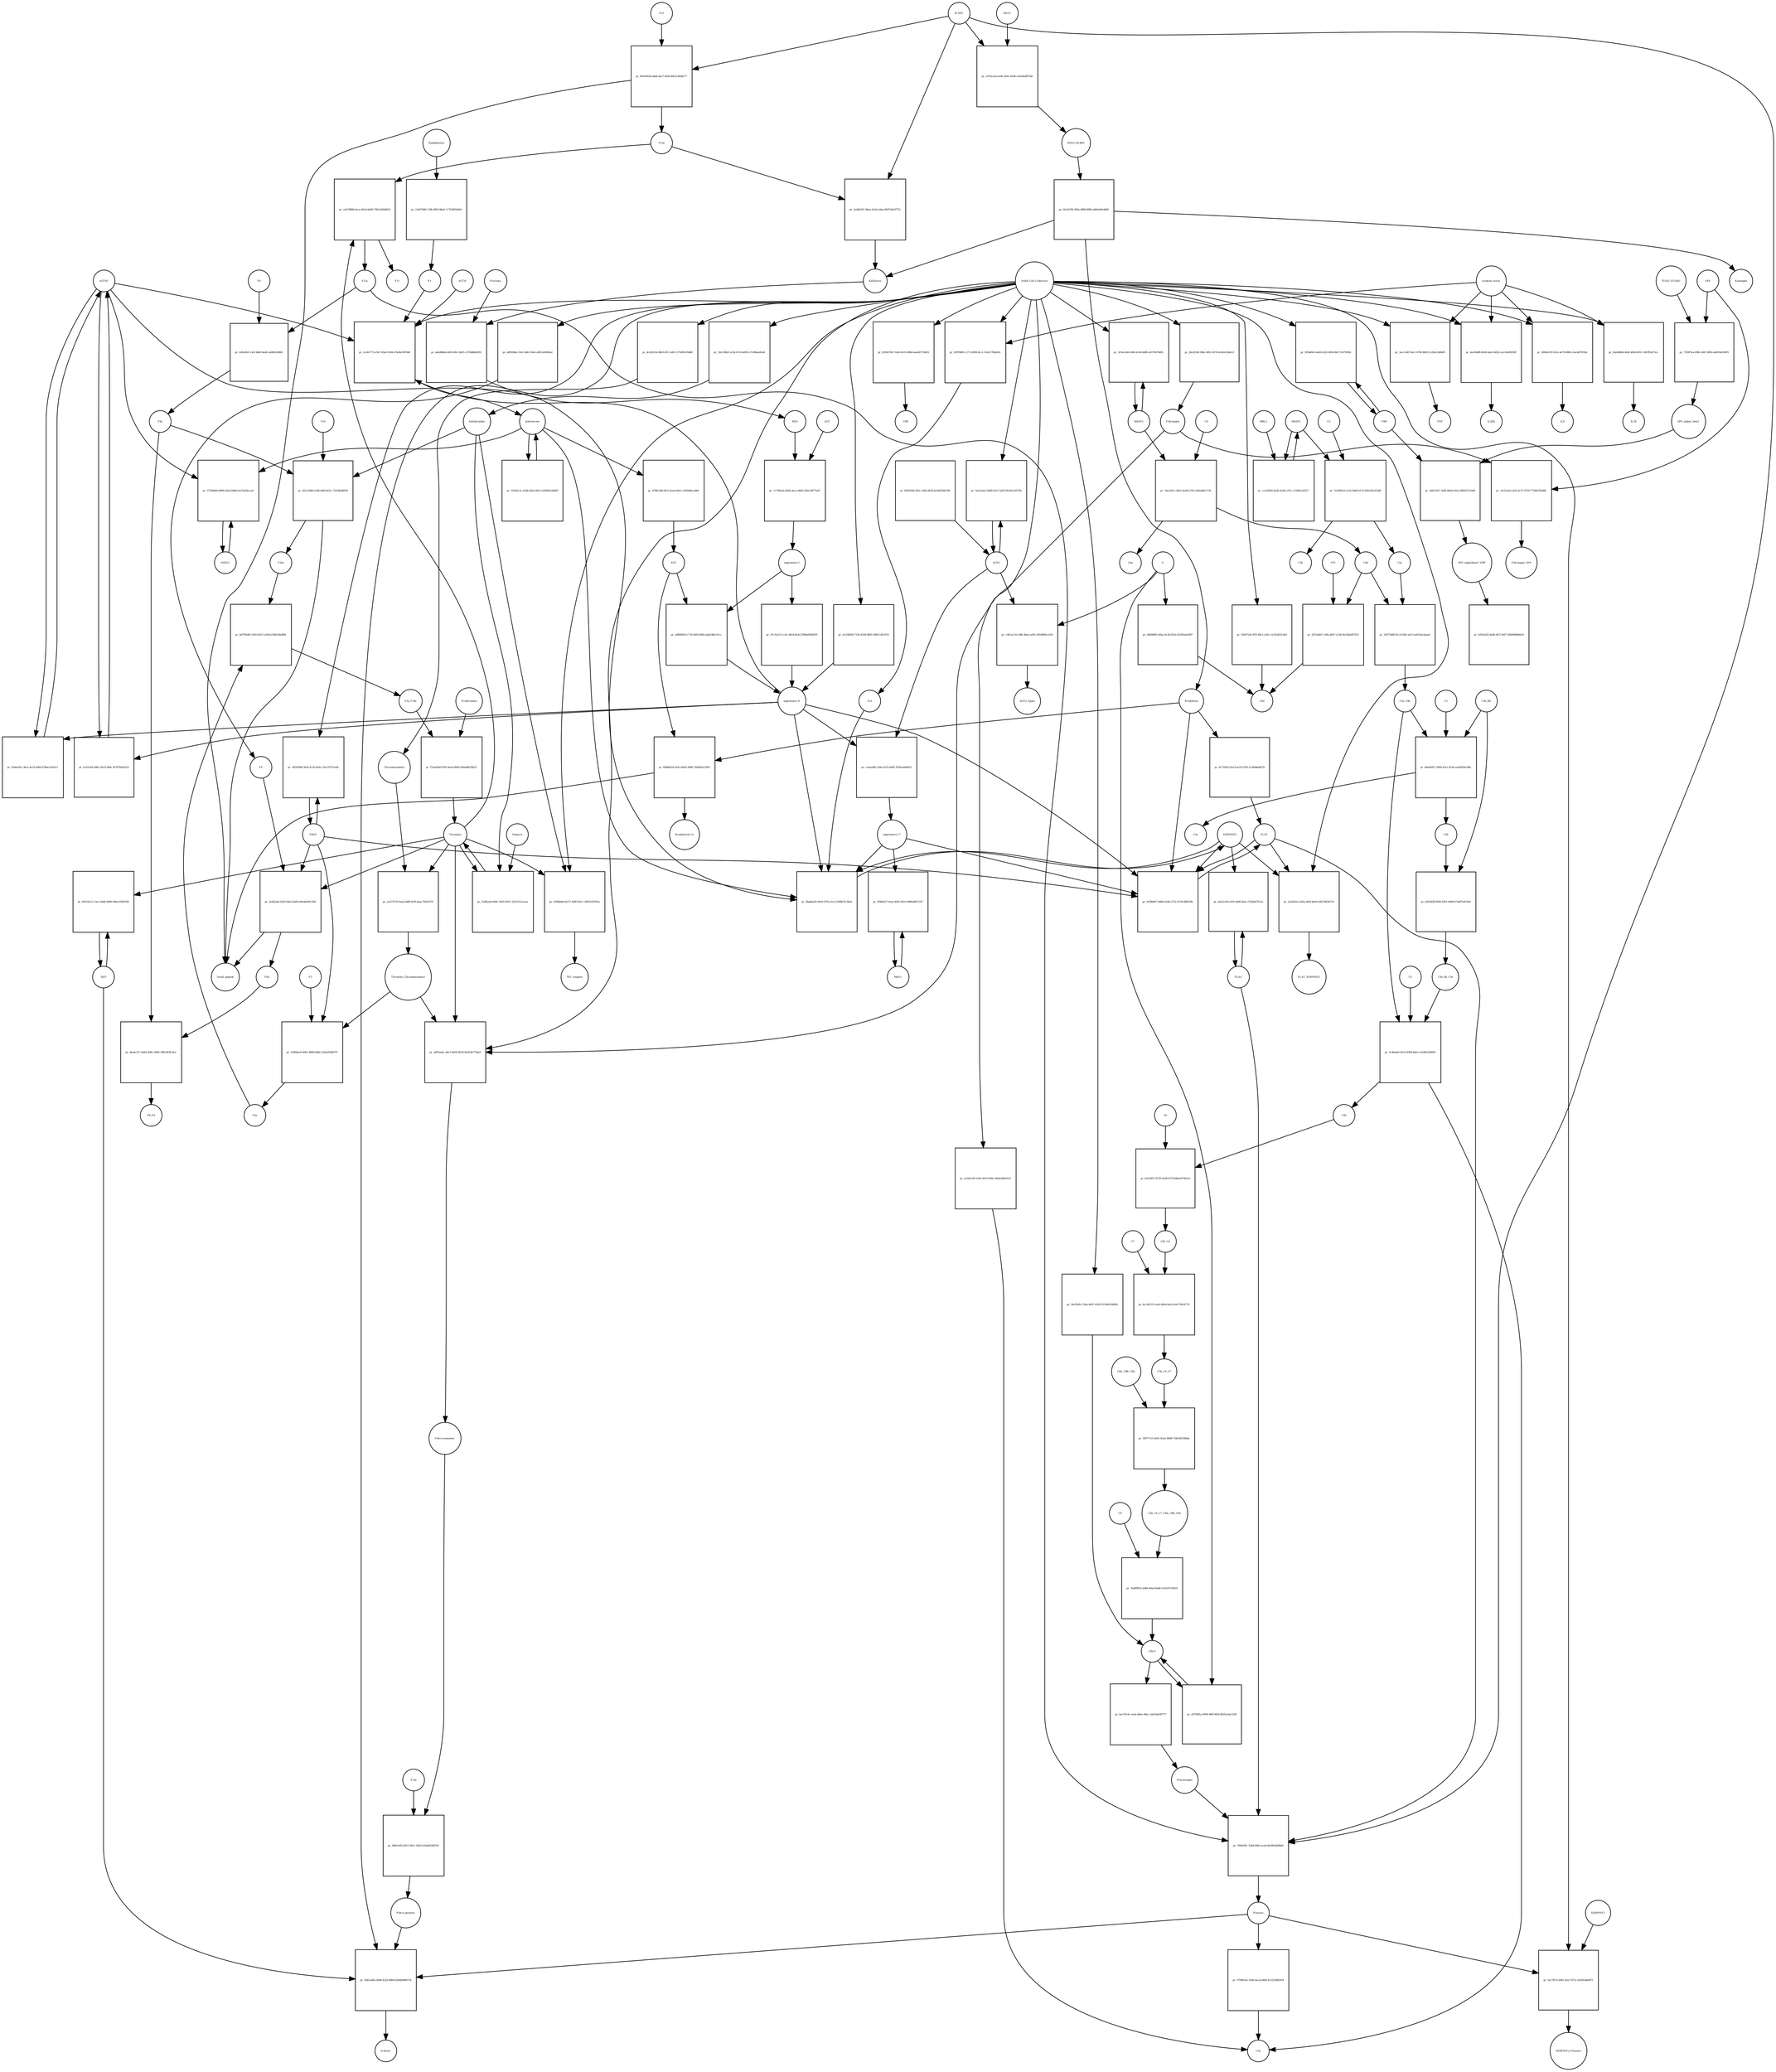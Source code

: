 strict digraph  {
F8 [annotation="urn_miriam_hgnc_3546|urn_miriam_taxonomy_9606", bipartite=0, cls=macromolecule, fontsize=4, label=F8, shape=circle];
"pr_5e4f2ade-b203-4ba3-bb54-60a4eb061306" [annotation="", bipartite=1, cls=process, fontsize=4, label="pr_5e4f2ade-b203-4ba3-bb54-60a4eb061306", shape=square];
"Small peptide" [annotation=urn_miriam_mesh_D010446, bipartite=0, cls=macromolecule, fontsize=4, label="Small peptide", shape=circle];
F8a [annotation="urn_miriam_hgnc.symbol_F8|urn_miriam_mesh_D015944|urn_miriam_taxonomy_9606", bipartite=0, cls=macromolecule, fontsize=4, label=F8a, shape=circle];
Thrombin [annotation="urn_miriam_hgnc_3535|urn_miriam_taxonomy_9606", bipartite=0, cls=macromolecule, fontsize=4, label=Thrombin, shape=circle];
PROC [annotation="urn_miriam_hgnc_9451|urn_miriam_taxonomy_9606", bipartite=0, cls=macromolecule, fontsize=4, label=PROC, shape=circle];
AGTR1 [annotation=urn_miriam_hgnc_336, bipartite=0, cls=macromolecule, fontsize=4, label=AGTR1, shape=circle];
"pr_92da456c-36ca-4e14-b46f-87dba2c0e611" [annotation="", bipartite=1, cls=process, fontsize=4, label="pr_92da456c-36ca-4e14-b46f-87dba2c0e611", shape=square];
"angiotensin II" [annotation="urn_miriam_obo.chebi_CHEBI%3A2718|urn_miriam_taxonomy_9606", bipartite=0, cls="simple chemical", fontsize=4, label="angiotensin II", shape=circle];
NR3C2 [annotation="", bipartite=0, cls=macromolecule, fontsize=4, label=NR3C2, shape=circle];
"pr_37294d40-8d99-42ad-b96d-faa7b436ccad" [annotation="", bipartite=1, cls=process, fontsize=4, label="pr_37294d40-8d99-42ad-b96d-faa7b436ccad", shape=square];
aldosterone [annotation="urn_miriam_obo.chebi_CHEBI%3A27584", bipartite=0, cls="simple chemical", fontsize=4, label=aldosterone, shape=circle];
"pr_25426c3c-d1db-426a-8631-b50695e50d83" [annotation="", bipartite=1, cls=process, fontsize=4, label="pr_25426c3c-d1db-426a-8631-b50695e50d83", shape=square];
SERPINE1 [annotation="", bipartite=0, cls=macromolecule, fontsize=4, label=SERPINE1, shape=circle];
"pr_0bad6a59-0e93-47f3-a1cd-3308b7fc38e4" [annotation="", bipartite=1, cls=process, fontsize=4, label="pr_0bad6a59-0e93-47f3-a1cd-3308b7fc38e4", shape=square];
"angiotensin I-7" [annotation="urn_miriam_obo.chebi_CHEBI%3A55438|urn_miriam_taxonomy_9606", bipartite=0, cls="simple chemical", fontsize=4, label="angiotensin I-7", shape=circle];
IL6 [annotation="urn_miriam_hgnc_6018|urn_miriam_taxonomy_9606", bipartite=0, cls=macromolecule, fontsize=4, label=IL6, shape=circle];
"pr_2cd41773-e5b7-45a6-9184-d7a66c087846" [annotation="", bipartite=1, cls=process, fontsize=4, label="pr_2cd41773-e5b7-45a6-9184-d7a66c087846", shape=square];
"SARS-CoV-2 infection" [annotation="urn_miriam_taxonomy_2697049|urn_miriam_mesh_D012327", bipartite=0, cls=phenotype, fontsize=4, label="SARS-CoV-2 infection", shape=circle];
"K+" [annotation="urn_miriam_obo.chebi_CHEBI%3A29103", bipartite=0, cls="simple chemical", fontsize=4, label="K+", shape=circle];
ACTH [annotation=urn_miriam_hgnc_9201, bipartite=0, cls="simple chemical", fontsize=4, label=ACTH, shape=circle];
"pr_dc23083d-7120-4184-8f65-306fc14b7d7d" [annotation="", bipartite=1, cls=process, fontsize=4, label="pr_dc23083d-7120-4184-8f65-306fc14b7d7d", shape=square];
Bradykinin [annotation="urn_miriam_obo.chebi_CHEBI%3A3165|urn_miriam_taxonomy_9606", bipartite=0, cls=macromolecule, fontsize=4, label=Bradykinin, shape=circle];
"pr_69b46424-361a-4dd2-9086-7bd5902c95f9" [annotation="", bipartite=1, cls=process, fontsize=4, label="pr_69b46424-361a-4dd2-9086-7bd5902c95f9", shape=square];
"Bradykinin(1-5)" [annotation="urn_miriam_mesh_C079000|urn_miriam_taxonomy_9606", bipartite=0, cls=macromolecule, fontsize=4, label="Bradykinin(1-5)", shape=circle];
ACE [annotation="urn_miriam_hgnc_2707|urn_miriam_taxonomy_9606", bipartite=0, cls=macromolecule, fontsize=4, label=ACE, shape=circle];
"pr_dc735622-fea3-4c03-97bf-2c366bbddf78" [annotation="", bipartite=1, cls=process, fontsize=4, label="pr_dc735622-fea3-4c03-97bf-2c366bbddf78", shape=square];
PLAT [annotation="urn_miriam_hgnc_9051|urn_miriam_taxonomy_9606", bipartite=0, cls=macromolecule, fontsize=4, label=PLAT, shape=circle];
"pr_fcd3c9af-b90c-4b33-89dc-6f767b924233" [annotation="", bipartite=1, cls=process, fontsize=4, label="pr_fcd3c9af-b90c-4b33-89dc-6f767b924233", shape=square];
MAS1 [annotation="", bipartite=0, cls=macromolecule, fontsize=4, label=MAS1, shape=circle];
"pr_9f4ba617-feee-4d25-941f-609bb4821197" [annotation="", bipartite=1, cls=process, fontsize=4, label="pr_9f4ba617-feee-4d25-941f-609bb4821197", shape=square];
Fibrinogen [annotation="urn_miriam_pubmed_19296670|urn_miriam_obo.go_GO%3A0005577|urn_miriam_hgnc_3661|urn_miriam_hgnc_3662|urn_miriam_hgnc_3694|urn_miriam_taxonomy_9606", bipartite=0, cls=complex, fontsize=4, label=Fibrinogen, shape=circle];
"pr_cfe21aa9-a165-4c57-8729-772f667ba882" [annotation="", bipartite=1, cls=process, fontsize=4, label="pr_cfe21aa9-a165-4c57-8729-772f667ba882", shape=square];
GP6 [annotation="urn_miriam_hgnc_HGNC%3A14388|urn_miriam_taxonomy_9606", bipartite=0, cls=macromolecule, fontsize=4, label=GP6, shape=circle];
Fibrinogen_GP6 [annotation="urn_miriam_pubmed_19296670|urn_miriam_obo.go_GO%3A0005577|urn_miriam_hgnc_HGNC%3A14388|urn_miriam_taxonomy_9606", bipartite=0, cls=complex, fontsize=4, label=Fibrinogen_GP6, shape=circle];
GP6_alpha2_beta1 [annotation="urn_miriam_pubmed_25051961|urn_miriam_taxonomy_10090|urn_miriam_hgnc_14338|urn_miriam_hgnc_6137|urn_miriam_hgnc_6153", bipartite=0, cls=complex, fontsize=4, label=GP6_alpha2_beta1, shape=circle];
"pr_ed6c91b7-3e8f-4b0d-910a-5ff84257e4d4" [annotation="", bipartite=1, cls=process, fontsize=4, label="pr_ed6c91b7-3e8f-4b0d-910a-5ff84257e4d4", shape=square];
VWF [annotation="urn_miriam_hgnc_12726|urn_miriam_taxonomy_9606", bipartite=0, cls=macromolecule, fontsize=4, label=VWF, shape=circle];
GP6_alpha2beta1_VWF [annotation="urn_miriam_pubmed_25051961|urn_miriam_taxonomy_10090|urn_miriam_hgnc_14338|urn_miriam_hgnc_6137|urn_miriam_hgnc_6153|urn_miriam_hgnc_12726", bipartite=0, cls=complex, fontsize=4, label=GP6_alpha2beta1_VWF, shape=circle];
"pr_7109f7ea-898c-4fd7-8f00-ab69344399f1" [annotation="", bipartite=1, cls=process, fontsize=4, label="pr_7109f7ea-898c-4fd7-8f00-ab69344399f1", shape=square];
ITGA2_ITGAB1 [annotation="urn_miriam_intact_EBI-16428357|urn_miriam_hgnc_6137|urn_miriam_hgnc_6153|urn_miriam_taxonomy_9606", bipartite=0, cls=complex, fontsize=4, label=ITGA2_ITGAB1, shape=circle];
"pr_b293a52f-4ed6-4f12-9ef7-d56096864610" [annotation="", bipartite=1, cls="omitted process", fontsize=4, label="pr_b293a52f-4ed6-4f12-9ef7-d56096864610", shape=square];
"Fibrin polymer" [annotation="urn_miriam_mesh_C465961|urn_miriam_taxonomy_9606", bipartite=0, cls=macromolecule, fontsize=4, label="Fibrin polymer", shape=circle];
"pr_5d61ad6d-5b98-432d-89b9-9206b8096716" [annotation="", bipartite=1, cls=process, fontsize=4, label="pr_5d61ad6d-5b98-432d-89b9-9206b8096716", shape=square];
"D-dimer" [annotation="urn_miriam_pubmed_19008457|urn_miriam_mesh_C036309|urn_miriam_taxonomy_9606", bipartite=0, cls=macromolecule, fontsize=4, label="D-dimer", shape=circle];
Plasmin [annotation="urn_miriam_hgnc.symbol_PLG|urn_miriam_mesh_D005341|urn_miriam_brenda_3.4.21.7|urn_miriam_taxonomy_9606", bipartite=0, cls=macromolecule, fontsize=4, label=Plasmin, shape=circle];
TAFI [annotation="urn_miriam_hgnc_1546|urn_miriam_taxonomy_9606", bipartite=0, cls=macromolecule, fontsize=4, label=TAFI, shape=circle];
"Fibrin monomer" [annotation="urn_miriam_mesh_C011468|urn_miriam_taxonomy_9606", bipartite=0, cls=macromolecule, fontsize=4, label="Fibrin monomer", shape=circle];
"pr_b861c6f2-b011-461c-9243-e54ad528d7d3" [annotation="", bipartite=1, cls=process, fontsize=4, label="pr_b861c6f2-b011-461c-9243-e54ad528d7d3", shape=square];
F13a [annotation="urn_miriam_hgnc.symbol_F13|urn_miriam_mesh_D026122|urn_miriam_brenda_2.3.2.13|urn_miriam_taxonomy_9606", bipartite=0, cls=macromolecule, fontsize=4, label=F13a, shape=circle];
"pr_3ac1cbff-9ee1-4706-8803-3c83dc2b84f9" [annotation="", bipartite=1, cls=process, fontsize=4, label="pr_3ac1cbff-9ee1-4706-8803-3c83dc2b84f9", shape=square];
TNF [annotation="urn_miriam_hgnc_11892|urn_miriam_taxonomy_9606", bipartite=0, cls=macromolecule, fontsize=4, label=TNF, shape=circle];
"cytokine storm" [annotation="urn_miriam_pubmed_2504360|urn_miriam_taxonomy_9606", bipartite=0, cls=phenotype, fontsize=4, label="cytokine storm", shape=circle];
"pr_0790635e-350d-4acd-b499-4c5224982954" [annotation="", bipartite=1, cls=process, fontsize=4, label="pr_0790635e-350d-4acd-b499-4c5224982954", shape=square];
C5a [annotation="urn_miriam_hgnc.symbol_C5|urn_miriam_mesh_D015936|urn_miriam_taxonomy_9606", bipartite=0, cls=macromolecule, fontsize=4, label=C5a, shape=circle];
"pr_bce7614c-ea5a-48ea-96ec-2ab1da029777" [annotation="", bipartite=1, cls=process, fontsize=4, label="pr_bce7614c-ea5a-48ea-96ec-2ab1da029777", shape=square];
Plasminogen [annotation="urn_miriam_hgnc_9071|urn_miriam_taxonomy_9606", bipartite=0, cls=macromolecule, fontsize=4, label=Plasminogen, shape=circle];
"C5b-9" [annotation="urn_miriam_obo.go_GO%3A0005579|urn_miriam_mesh_D015938|urn_miriam_mesh_D050776|urn_miriam_hgnc_1339|urn_miriam_hgnc_1346|urn_miriam_hgnc_1352|urn_miriam_hgnc_1353|urn_miriam_hgnc_1354|urn_miriam_hgnc_1358|urn_miriam_taxonomy_9606", bipartite=0, cls=complex, fontsize=4, label="C5b-9", shape=circle];
C2 [annotation="urn_miriam_hgnc_1248|urn_miriam_taxonomy_9606", bipartite=0, cls=macromolecule, fontsize=4, label=C2, shape=circle];
"pr_7e390619-ce54-44d4-b174-85b195e353d6" [annotation="", bipartite=1, cls=process, fontsize=4, label="pr_7e390619-ce54-44d4-b174-85b195e353d6", shape=square];
C2a [annotation="urn_miriam_hgnc.symbol_C2|urn_miriam_mesh_D050678|urn_miriam_taxonomy_9606", bipartite=0, cls=macromolecule, fontsize=4, label=C2a, shape=circle];
C2b [annotation="urn_miriam_hgnc.symbol_C2|urn_miriam_mesh_D050679|urn_miriam_taxonomy_9606", bipartite=0, cls=macromolecule, fontsize=4, label=C2b, shape=circle];
MASP1 [annotation="urn_miriam_hgnc_6901|urn_miriam_taxonomy_9606", bipartite=0, cls=macromolecule, fontsize=4, label=MASP1, shape=circle];
"pr_4acf6d98-8b34-4ac6-8d22-ace1be08350f" [annotation="", bipartite=1, cls=process, fontsize=4, label="pr_4acf6d98-8b34-4ac6-8d22-ace1be08350f", shape=square];
IL2RA [annotation="urn_miriam_hgnc_6008|urn_miriam_taxonomy_9606", bipartite=0, cls=macromolecule, fontsize=4, label=IL2RA, shape=circle];
"pr_3689a193-812e-4e79-8883-cba2d07ff43e" [annotation="", bipartite=1, cls=process, fontsize=4, label="pr_3689a193-812e-4e79-8883-cba2d07ff43e", shape=square];
IL8 [annotation="urn_miriam_hgnc_6025|urn_miriam_taxonomy_9606", bipartite=0, cls=macromolecule, fontsize=4, label=IL8, shape=circle];
"pr_ae3dce39-51de-4410-b99c-404aed00cfe3" [annotation="", bipartite=1, cls=process, fontsize=4, label="pr_ae3dce39-51de-4410-b99c-404aed00cfe3", shape=square];
"pr_9d7f9805-c175-4598-8cc1-10a21780a81b" [annotation="", bipartite=1, cls=process, fontsize=4, label="pr_9d7f9805-c175-4598-8cc1-10a21780a81b", shape=square];
"pr_b2eb8686-46df-449d-8051-18d7ffa672cc" [annotation="", bipartite=1, cls=process, fontsize=4, label="pr_b2eb8686-46df-449d-8051-18d7ffa672cc", shape=square];
IL1B [annotation="urn_miriam_hgnc_5992|urn_miriam_taxonomy_9606", bipartite=0, cls=macromolecule, fontsize=4, label=IL1B, shape=circle];
Prorenin [annotation="urn_miriam_hgnc_9958|urn_miriam_taxonomy_9606", bipartite=0, cls=macromolecule, fontsize=4, label=Prorenin, shape=circle];
"pr_aba88dbb-d459-4fe1-8af5-c370d8bb9292" [annotation="", bipartite=1, cls=process, fontsize=4, label="pr_aba88dbb-d459-4fe1-8af5-c370d8bb9292", shape=square];
REN [annotation="urn_miriam_hgnc.symbol_REN|urn_miriam_taxonomy_9606", bipartite=0, cls=macromolecule, fontsize=4, label=REN, shape=circle];
Kallikrein [annotation="urn_miriam_hgnc.symbol_KLKB1|urn_miriam_mesh_D020842|urn_miriam_brenda_3.4.21.34|urn_miriam_taxonomy_9606", bipartite=0, cls=macromolecule, fontsize=4, label=Kallikrein, shape=circle];
KLKB1 [annotation="urn_miriam_hgnc_6371|urn_miriam_taxonomy_9606", bipartite=0, cls=macromolecule, fontsize=4, label=KLKB1, shape=circle];
"pr_4c6b6347-dbea-4e34-a9ae-83d7eb01f725" [annotation="", bipartite=1, cls=process, fontsize=4, label="pr_4c6b6347-dbea-4e34-a9ae-83d7eb01f725", shape=square];
F12a [annotation="urn_miriam_hgnc.symbol_F12|urn_miriam_mesh_D015956|urn_miriam_brenda_3.4.21.38|urn_miriam_taxonomy_9606", bipartite=0, cls=macromolecule, fontsize=4, label=F12a, shape=circle];
"pr_dcd1813b-4063-4f11-b451-5750f6105b80" [annotation="", bipartite=1, cls=process, fontsize=4, label="pr_dcd1813b-4063-4f11-b451-5750f6105b80", shape=square];
Thrombomodulin [annotation="urn_miriam_hgnc_11784|urn_miriam_taxonomy_9606", bipartite=0, cls=macromolecule, fontsize=4, label=Thrombomodulin, shape=circle];
"pr_5e17ff15-6981-42a7-872c-fa9393de8671" [annotation="", bipartite=1, cls=process, fontsize=4, label="pr_5e17ff15-6981-42a7-872c-fa9393de8671", shape=square];
SERPINF2 [annotation="urn_miriam_hgnc_9075|urn_miriam_taxonomy_9606", bipartite=0, cls=macromolecule, fontsize=4, label=SERPINF2, shape=circle];
SERPINF2_Plasmin [annotation="urn_miriam_pubmed_2437112|urn_miriam_biogrid_314240|urn_miriam_hgnc_9075|urn_miriam_mesh_D005341|urn_miriam_taxonomy_9606", bipartite=0, cls=complex, fontsize=4, label=SERPINF2_Plasmin, shape=circle];
"pr_0344725e-fff3-48c2-a20c-1a7d2d55c9a9" [annotation="", bipartite=1, cls=process, fontsize=4, label="pr_0344725e-fff3-48c2-a20c-1a7d2d55c9a9", shape=square];
C4d [annotation="urn_miriam_hgnc.symbol_C4b|urn_miriam_mesh_C032261|urn_miriam_taxonomy_9606", bipartite=0, cls=macromolecule, fontsize=4, label=C4d, shape=circle];
"pr_54cf5b9c-23da-4647-91d5-02146d23d00b" [annotation="", bipartite=1, cls=process, fontsize=4, label="pr_54cf5b9c-23da-4647-91d5-02146d23d00b", shape=square];
"pr_585939bf-2620-4116-be9c-35e276751e6b" [annotation="", bipartite=1, cls=process, fontsize=4, label="pr_585939bf-2620-4116-be9c-35e276751e6b", shape=square];
"pr_5f56d0ef-ede8-4522-800d-8dc73c979656" [annotation="", bipartite=1, cls=process, fontsize=4, label="pr_5f56d0ef-ede8-4522-800d-8dc73c979656", shape=square];
"pr_85565766-7cdd-4105-b08b-6aed45739d32" [annotation="", bipartite=1, cls=process, fontsize=4, label="pr_85565766-7cdd-4105-b08b-6aed45739d32", shape=square];
CRP [annotation="urn_miriam_hgnc_2367|urn_miriam_taxonomy_9606", bipartite=0, cls=macromolecule, fontsize=4, label=CRP, shape=circle];
"pr_af70381a-9000-4f0f-9f24-8925a3ae3320" [annotation="", bipartite=1, cls=process, fontsize=4, label="pr_af70381a-9000-4f0f-9f24-8925a3ae3320", shape=square];
S [annotation="urn_miriam_uniprot_P0DTC2|urn_miriam_uniprot_P59594|urn_miriam_taxonomy_2697049", bipartite=0, cls=macromolecule, fontsize=4, label=S, shape=circle];
"pr_64b9d901-4faa-4c2b-853a-d25ffaedc897" [annotation="", bipartite=1, cls=process, fontsize=4, label="pr_64b9d901-4faa-4c2b-853a-d25ffaedc897", shape=square];
"pr_ca5ea84f-228e-4125-b06f-7638cbd4d635" [annotation="", bipartite=1, cls=process, fontsize=4, label="pr_ca5ea84f-228e-4125-b06f-7638cbd4d635", shape=square];
ACE2 [annotation="urn_miriam_hgnc_13557|urn_miriam_taxonomy_9606", bipartite=0, cls=macromolecule, fontsize=4, label=ACE2, shape=circle];
"pr_85fd1f69-493c-43fb-9638-8c0dd7b8e790" [annotation="", bipartite=1, cls=process, fontsize=4, label="pr_85fd1f69-493c-43fb-9638-8c0dd7b8e790", shape=square];
"pr_c40cac14-c98e-46ae-a005-3b54890cc024" [annotation="", bipartite=1, cls=process, fontsize=4, label="pr_c40cac14-c98e-46ae-a005-3b54890cc024", shape=square];
ACE2_Spike [annotation="urn_miriam_pdb_6CS2|urn_miriam_hgnc_13557|urn_miriam_uniprot_P0DTC2|urn_miriam_taxonomy_9606|urn_miriam_taxonomy_2697049", bipartite=0, cls=complex, fontsize=4, label=ACE2_Spike, shape=circle];
"pr_5e2c6ae1-0d98-41e7-b2f3-f0c83c26370b" [annotation="", bipartite=1, cls=process, fontsize=4, label="pr_5e2c6ae1-0d98-41e7-b2f3-f0c83c26370b", shape=square];
"pr_18c236b3-2c0d-47cb-b695-e7c684ae65a8" [annotation="", bipartite=1, cls=process, fontsize=4, label="pr_18c236b3-2c0d-47cb-b695-e7c684ae65a8", shape=square];
Antithrombin [annotation="urn_miriam_hgnc_775|urn_miriam_taxonomy_9606", bipartite=0, cls=macromolecule, fontsize=4, label=Antithrombin, shape=circle];
"pr_a8f938de-33e1-4461-9efe-af022e0060a2" [annotation="", bipartite=1, cls=process, fontsize=4, label="pr_a8f938de-33e1-4461-9efe-af022e0060a2", shape=square];
C4b [annotation="urn_miriam_hgnc_1324|urn_miriam_taxonomy_9606", bipartite=0, cls=macromolecule, fontsize=4, label=C4b, shape=circle];
"pr_d333ebb7-c49a-40d7-a15b-9a334ed67555" [annotation="", bipartite=1, cls=process, fontsize=4, label="pr_d333ebb7-c49a-40d7-a15b-9a334ed67555", shape=square];
CFI [annotation="urn_miriam_hgnc_2771|urn_miriam_taxonomy_9606", bipartite=0, cls=macromolecule, fontsize=4, label=CFI, shape=circle];
C3b [annotation="urn_miriam_hgnc.symbol_C3|urn_miriam_mesh_D003179|urn_miriam_taxonomy_9606", bipartite=0, cls=macromolecule, fontsize=4, label=C3b, shape=circle];
"pr_0420d2f9-ffd0-4391-8498-07a097ab74e6" [annotation="", bipartite=1, cls=process, fontsize=4, label="pr_0420d2f9-ffd0-4391-8498-07a097ab74e6", shape=square];
C3b_Bb [annotation="urn_miriam_pubmed_12440962|urn_miriam_brenda_3.4.21.47|urn_miriam_mesh_D051561|urn_miriam_mesh_D003179|urn_miriam_hgnc_1037|urn_miriam_taxonomy_9606", bipartite=0, cls=complex, fontsize=4, label=C3b_Bb, shape=circle];
C3b_Bb_C3b [annotation="urn_miriam_pubmed_12440962|urn_miriam_brenda_34.4.21.47|urn_miriam_mesh_D051566|urn_miriam_mesh_D003179|urn_miriam_hgnc_1037|urn_miriam_taxonomy_9606", bipartite=0, cls=complex, fontsize=4, label=C3b_Bb_C3b, shape=circle];
"pr_20573dd6-f5c3-43b5-a5cf-ae410aa3aaad" [annotation="", bipartite=1, cls=process, fontsize=4, label="pr_20573dd6-f5c3-43b5-a5cf-ae410aa3aaad", shape=square];
C2a_C4b [annotation="urn_miriam_mesh_D051574|urn_miriam_brenda_3.4.21.43|urn_miriam_mesh_D050678|urn_miriam_hgnc_1324|urn_miriam_taxonomy_9606", bipartite=0, cls=complex, fontsize=4, label=C2a_C4b, shape=circle];
C4 [annotation="urn_miriam_mesh_D00318|urn_miriam_taxonomy_9606", bipartite=0, cls=macromolecule, fontsize=4, label=C4, shape=circle];
"pr_18ce56c1-0be3-4e08-a7f9-c661dd0e7156" [annotation="", bipartite=1, cls=process, fontsize=4, label="pr_18ce56c1-0be3-4e08-a7f9-c661dd0e7156", shape=square];
C4a [annotation="urn_miriam_hgnc_1323|urn_miriam_taxonomy_9606", bipartite=0, cls=macromolecule, fontsize=4, label=C4a, shape=circle];
MASP2 [annotation="urn_miriam_hgnc_6902|urn_miriam_taxonomy_9606", bipartite=0, cls=macromolecule, fontsize=4, label=MASP2, shape=circle];
"pr_cca595f4-4ed5-4c86-a701-c13481e26527" [annotation="", bipartite=1, cls=process, fontsize=4, label="pr_cca595f4-4ed5-4c86-a701-c13481e26527", shape=square];
MBL2 [annotation="urn_miriam_hgnc_6902|urn_miriam_taxonomy_9606", bipartite=0, cls=macromolecule, fontsize=4, label=MBL2, shape=circle];
"pr_3c9ece66-e9d3-4c46-bdf6-ed379479effc" [annotation="", bipartite=1, cls=process, fontsize=4, label="pr_3c9ece66-e9d3-4c46-bdf6-ed379479effc", shape=square];
PLAU [annotation="urn_miriam_hgnc_9052|urn_miriam_taxonomy_9606", bipartite=0, cls=macromolecule, fontsize=4, label=PLAU, shape=circle];
"pr_a6a3141b-ef16-4486-8afc-f15b9d27fc2e" [annotation="", bipartite=1, cls=process, fontsize=4, label="pr_a6a3141b-ef16-4486-8afc-f15b9d27fc2e", shape=square];
C5b_C6_C7_C8A_C8B_C8G [annotation="urn_miriam_pubmed_28630159|urn_miriam_mesh_C042295|urn_miriam_mesh_D050776|urn_miriam_hgnc_1339|urn_miriam_hgnc_1352|urn_miriam_hgnc_1353|urn_miriam_hgnc_1354|urn_miriam_taxonomy_9606", bipartite=0, cls=complex, fontsize=4, label=C5b_C6_C7_C8A_C8B_C8G, shape=circle];
"pr_3a4d9923-ab8d-40ad-8abb-c91d37c95d16" [annotation="", bipartite=1, cls=process, fontsize=4, label="pr_3a4d9923-ab8d-40ad-8abb-c91d37c95d16", shape=square];
C9 [annotation="urn_miriam_hgnc_1358|urn_miriam_taxonomy_9606", bipartite=0, cls=macromolecule, fontsize=4, label=C9, shape=circle];
C5b_C6_C7 [annotation="urn_miriam_pubmed_28630159|urn_miriam_mesh_C037453|urn_miriam_mesh_D050776|urn_miriam_hgnc_1339|urn_miriam_hgnc_1346|urn_miriam_taxonomy_9606", bipartite=0, cls=complex, fontsize=4, label=C5b_C6_C7, shape=circle];
"pr_5f977c15-e651-43a2-8498-758c44159beb" [annotation="", bipartite=1, cls=process, fontsize=4, label="pr_5f977c15-e651-43a2-8498-758c44159beb", shape=square];
C8A_C8B_C8G [annotation="urn_miriam_mesh_D003185|urn_miriam_hgnc_1353|urn_miriam_hgnc_1352|urn_miriam_hgnc_1354|urn_miriam_taxonomy_9606", bipartite=0, cls=complex, fontsize=4, label=C8A_C8B_C8G, shape=circle];
C5b_C6 [annotation="urn_miriam_mesh_C050974|urn_miriam_mesh_D050776|urn_miriam_hgnc_1339|urn_miriam_taxonomy_9606", bipartite=0, cls=complex, fontsize=4, label=C5b_C6, shape=circle];
"pr_6cc40133-1ea4-49eb-8a2e-feb17941d774" [annotation="", bipartite=1, cls=process, fontsize=4, label="pr_6cc40133-1ea4-49eb-8a2e-feb17941d774", shape=square];
C7 [annotation="urn_miriam_hgnc_HGNC%3A1346|urn_miriam_taxonomy_9606", bipartite=0, cls=macromolecule, fontsize=4, label=C7, shape=circle];
C5b [annotation="urn_miriam_hgnc.symbol_C5|urn_miriam_mesh_D050776|urn_miriam_taxonomy_9606", bipartite=0, cls=macromolecule, fontsize=4, label=C5b, shape=circle];
"pr_fa5a3f51-8730-4a58-873f-84beef7d5ea3" [annotation="", bipartite=1, cls=process, fontsize=4, label="pr_fa5a3f51-8730-4a58-873f-84beef7d5ea3", shape=square];
C6 [annotation="urn_miriam_hgnc_1339|urn_miriam_taxonomy_9606", bipartite=0, cls=macromolecule, fontsize=4, label=C6, shape=circle];
C5 [annotation="urn_miriam_hgnc_1331|urn_miriam_taxonomy_9606", bipartite=0, cls=macromolecule, fontsize=4, label=C5, shape=circle];
"pr_5c4ba6ef-93c9-4588-8ab1-e1e09e349056" [annotation="", bipartite=1, cls=process, fontsize=4, label="pr_5c4ba6ef-93c9-4588-8ab1-e1e09e349056", shape=square];
C3 [annotation="urn_miriam_hgnc_1318|urn_miriam_taxonomy_9606", bipartite=0, cls=macromolecule, fontsize=4, label=C3, shape=circle];
"pr_d0a84457-39b9-41a1-819e-aa5b839a39fe" [annotation="", bipartite=1, cls=process, fontsize=4, label="pr_d0a84457-39b9-41a1-819e-aa5b839a39fe", shape=square];
C3a [annotation="urn_miriam_hgnc.symbol_C3|urn_miriam_mesh_D015926|urn_miriam_taxonomy_9606", bipartite=0, cls=macromolecule, fontsize=4, label=C3a, shape=circle];
"pr_ac673376-9aa0-4d8f-81df-8aac7829c679" [annotation="", bipartite=1, cls=process, fontsize=4, label="pr_ac673376-9aa0-4d8f-81df-8aac7829c679", shape=square];
Thrombin_Thrombomodulin [annotation="urn_miriam_pubmed_6282863|urn_miriam_taxonomy_9986|urn_miriam_biogrid_283352|urn_miriam_mesh_D013917|urn_miriam_hgnc_11784", bipartite=0, cls=complex, fontsize=4, label=Thrombin_Thrombomodulin, shape=circle];
"pr_a895aabc-ddc5-4b58-9b7b-6ed22b773be0" [annotation="", bipartite=1, cls=process, fontsize=4, label="pr_a895aabc-ddc5-4b58-9b7b-6ed22b773be0", shape=square];
KNG1_KLKB1 [annotation="urn_miriam_pubmed_17598838|urn_miriam_intact_EBI-10087151|urn_miriam_hgnc_6371|urn_miriam_hgnc_6383|urn_miriam_taxonomy_9606", bipartite=0, cls=complex, fontsize=4, label=KNG1_KLKB1, shape=circle];
"pr_f4c42392-f96a-4689-89fb-ed6be90c6b86" [annotation="", bipartite=1, cls=process, fontsize=4, label="pr_f4c42392-f96a-4689-89fb-ed6be90c6b86", shape=square];
Kininogen [annotation="urn_miriam_hgnc.symbol_KNG1|urn_miriam_mesh_D019679|urn_miriam_taxonomy_9606", bipartite=0, cls=macromolecule, fontsize=4, label=Kininogen, shape=circle];
"pr_26cd316f-f8bc-4f0c-b578-dc0eb15ddccf" [annotation="", bipartite=1, cls=process, fontsize=4, label="pr_26cd316f-f8bc-4f0c-b578-dc0eb15ddccf", shape=square];
"angiotensin I" [annotation="urn_miriam_obo.chebi_CHEBI%3A2718|urn_miriam_taxonomy_9606", bipartite=0, cls="simple chemical", fontsize=4, label="angiotensin I", shape=circle];
"pr_47c3e215-cc4c-49c8-bb1d-2994e0906295" [annotation="", bipartite=1, cls=process, fontsize=4, label="pr_47c3e215-cc4c-49c8-bb1d-2994e0906295", shape=square];
"pr_2ad3d51a-5d5a-4ef0-b6a9-26b73bf3b724" [annotation="", bipartite=1, cls=process, fontsize=4, label="pr_2ad3d51a-5d5a-4ef0-b6a9-26b73bf3b724", shape=square];
PLAT_SERPINE1 [annotation="urn_miriam_pubmed_22449964|urn_miriam_intact_EBI-7800882|urn_miriam_hgnc_9051|urn_miriam_hgnc_8593|urn_miriam_taxonomy_9606", bipartite=0, cls=complex, fontsize=4, label=PLAT_SERPINE1, shape=circle];
"pr_94310a12-13ac-4ddb-9496-06bce9381456" [annotation="", bipartite=1, cls=process, fontsize=4, label="pr_94310a12-13ac-4ddb-9496-06bce9381456", shape=square];
"pr_9cf8bb07-9d86-42db-a732-027dcdfbd7db" [annotation="", bipartite=1, cls=process, fontsize=4, label="pr_9cf8bb07-9d86-42db-a732-027dcdfbd7db", shape=square];
"pr_639bdde6-6e37-438f-841c-c8f43105303a" [annotation="", bipartite=1, cls=process, fontsize=4, label="pr_639bdde6-6e37-438f-841c-c8f43105303a", shape=square];
"TAT complex" [annotation="urn_miriam_pubmed_22930518|urn_miriam_mesh_C046193|urn_miriam_mesh_D013917|urn_miriam_hgnc_775|urn_miriam_taxonomy_9606", bipartite=0, cls=complex, fontsize=4, label="TAT complex", shape=circle];
"pr_76661f8c-52b4-46b2-ace6-8e58fe4b88a8" [annotation="", bipartite=1, cls=process, fontsize=4, label="pr_76661f8c-52b4-46b2-ace6-8e58fe4b88a8", shape=square];
F11a [annotation="urn_miriam_hgnc.symbol_F11|urn_miriam_mesh_D015945|urn_miriam_brenda_3.4.21.27|urn_miriam_taxonomy_9606", bipartite=0, cls=macromolecule, fontsize=4, label=F11a, shape=circle];
"pr_f1d82a44-69dc-4505-8915-2291315cecae" [annotation="", bipartite=1, cls=process, fontsize=4, label="pr_f1d82a44-69dc-4505-8915-2291315cecae", shape=square];
Heparin [annotation="urn_miriam_pubmed_708377|urn_miriam_obo.chebi_CHEBI%3A28304|urn_miriam_taxonomy_9606", bipartite=0, cls="simple chemical", fontsize=4, label=Heparin, shape=circle];
Prothrombin [annotation="urn_miriam_hgnc_3535|urn_miriam_taxonomy_9606", bipartite=0, cls=macromolecule, fontsize=4, label=Prothrombin, shape=circle];
"pr_f7aed30d-8705-4ee4-8684-994a8b678022" [annotation="", bipartite=1, cls=process, fontsize=4, label="pr_f7aed30d-8705-4ee4-8684-994a8b678022", shape=square];
F5a_F10a [annotation="urn_miriam_pubmed_2303476|urn_miriam_mesh_C022475|urn_miriam_mesh_D15943|urn_miriam_mesh_D015951|urn_miriam_taxonomy_9606", bipartite=0, cls=complex, fontsize=4, label=F5a_F10a, shape=circle];
F10a [annotation="urn_miriam_hgnc.symbol_F10|urn_miriam_mesh_D015951|urn_miriam_brenda_3.4.21.6|urn_miriam_taxonomy_9606", bipartite=0, cls=macromolecule, fontsize=4, label=F10a, shape=circle];
"pr_bd795b40-1450-41b7-a10b-b7d6e30edf84" [annotation="", bipartite=1, cls=process, fontsize=4, label="pr_bd795b40-1450-41b7-a10b-b7d6e30edf84", shape=square];
F5a [annotation="urn_miriam_hgnc.symbol_F5|urn_miriam_mesh_D015943|urn_miriam_taxonomy_9606", bipartite=0, cls=macromolecule, fontsize=4, label=F5a, shape=circle];
F5 [annotation="urn_miriam_hgnc_3541|urn_miriam_taxonomy_9606", bipartite=0, cls=macromolecule, fontsize=4, label=F5, shape=circle];
"pr_329b8ee9-4061-4889-bfbb-23e0e95d8370" [annotation="", bipartite=1, cls=process, fontsize=4, label="pr_329b8ee9-4061-4889-bfbb-23e0e95d8370", shape=square];
F9a [annotation="urn_miriam_hgnc.symbol_F9|urn_miriam_mesh_D015949|urn_miriam_taxonomy_9606", bipartite=0, cls=macromolecule, fontsize=4, label=F9a, shape=circle];
"pr_daa4c27c-8a64-408c-9d82-3981443fcdce" [annotation="", bipartite=1, cls=process, fontsize=4, label="pr_daa4c27c-8a64-408c-9d82-3981443fcdce", shape=square];
F8_F9 [annotation="urn_miriam_pubmed_22471307|urn_miriam_hgnc_3546|urn_miriam_hgnc_35531|urn_miriam_intact_EBI-11621595|urn_miriam_taxonomy_9606", bipartite=0, cls=complex, fontsize=4, label=F8_F9, shape=circle];
F9 [annotation="urn_miriam_hgnc_35531|urn_miriam_taxonomy_9606", bipartite=0, cls=macromolecule, fontsize=4, label=F9, shape=circle];
"pr_42b24fef-14cf-4b6f-8adb-2a6ffd3406fc" [annotation="", bipartite=1, cls=process, fontsize=4, label="pr_42b24fef-14cf-4b6f-8adb-2a6ffd3406fc", shape=square];
"pr_a763ca1b-ee9e-45dc-81db-cd1ebed872de" [annotation="", bipartite=1, cls=process, fontsize=4, label="pr_a763ca1b-ee9e-45dc-81db-cd1ebed872de", shape=square];
KNG1 [annotation="urn_miriam_hgnc.symbol_6383|urn_miriam_taxonomy_9606", bipartite=0, cls=macromolecule, fontsize=4, label=KNG1, shape=circle];
"pr_cde78888-4eca-40cb-bd28-79b15420d633" [annotation="", bipartite=1, cls=process, fontsize=4, label="pr_cde78888-4eca-40cb-bd28-79b15420d633", shape=square];
F11 [annotation="urn_miriam_hgnc_3529|urn_miriam_taxonomy_9606", bipartite=0, cls=macromolecule, fontsize=4, label=F11, shape=circle];
F12 [annotation="urn_miriam_hgnc_3530|urn_miriam_taxonomy_9606", bipartite=0, cls=macromolecule, fontsize=4, label=F12, shape=circle];
"pr_85e9203d-abbd-4ae7-9afd-49b2149e8a77" [annotation="", bipartite=1, cls=process, fontsize=4, label="pr_85e9203d-abbd-4ae7-9afd-49b2149e8a77", shape=square];
"pr_a0806003-c71b-4b5f-b964-ada43bbc91cc" [annotation="", bipartite=1, cls=process, fontsize=4, label="pr_a0806003-c71b-4b5f-b964-ada43bbc91cc", shape=square];
F10 [annotation="urn_miriam_hgnc_3528|urn_miriam_taxonomy_9606", bipartite=0, cls=macromolecule, fontsize=4, label=F10, shape=circle];
"pr_d21a78d9-e188-40f6-b63c-73254fddf959" [annotation="", bipartite=1, cls=process, fontsize=4, label="pr_d21a78d9-e188-40f6-b63c-73254fddf959", shape=square];
AGT [annotation="urn_miriam_hgnc_333|urn_miriam_taxonomy_9606", bipartite=0, cls=macromolecule, fontsize=4, label=AGT, shape=circle];
"pr_11799eeb-d5d5-4eca-98d3-2b0c39f77a87" [annotation="", bipartite=1, cls=process, fontsize=4, label="pr_11799eeb-d5d5-4eca-98d3-2b0c39f77a87", shape=square];
"pr_678bc5bb-6fc5-4aed-9e9c-c959480cadb4" [annotation="", bipartite=1, cls=process, fontsize=4, label="pr_678bc5bb-6fc5-4aed-9e9c-c959480cadb4", shape=square];
"pr_14d3766b-119b-4fb9-96a6-7c7f36056494" [annotation="", bipartite=1, cls=process, fontsize=4, label="pr_14d3766b-119b-4fb9-96a6-7c7f36056494", shape=square];
Hypokalemia [annotation="urn_miriam_mesh_D007008|urn_miriam_taxonomy_9606", bipartite=0, cls=phenotype, fontsize=4, label=Hypokalemia, shape=circle];
F8 -> "pr_5e4f2ade-b203-4ba3-bb54-60a4eb061306"  [annotation="", interaction_type=consumption];
"pr_5e4f2ade-b203-4ba3-bb54-60a4eb061306" -> "Small peptide"  [annotation="", interaction_type=production];
"pr_5e4f2ade-b203-4ba3-bb54-60a4eb061306" -> F8a  [annotation="", interaction_type=production];
F8a -> "pr_daa4c27c-8a64-408c-9d82-3981443fcdce"  [annotation="", interaction_type=consumption];
Thrombin -> "pr_5e4f2ade-b203-4ba3-bb54-60a4eb061306"  [annotation="urn_miriam_pubmed_15746105|urn_miriam_taxonomy_9606", interaction_type=catalysis];
Thrombin -> "pr_ac673376-9aa0-4d8f-81df-8aac7829c679"  [annotation="", interaction_type=consumption];
Thrombin -> "pr_a895aabc-ddc5-4b58-9b7b-6ed22b773be0"  [annotation="urn_miriam_pubmed_6282863|urn_miriam_pubmed_28228446|urn_miriam_pubmed_2117226|urn_miriam_taxonomy_9606", interaction_type=catalysis];
Thrombin -> "pr_94310a12-13ac-4ddb-9496-06bce9381456"  [annotation="urn_miriam_pubmed_23809134|urn_miriam_taxonomy_9823", interaction_type=catalysis];
Thrombin -> "pr_639bdde6-6e37-438f-841c-c8f43105303a"  [annotation="", interaction_type=consumption];
Thrombin -> "pr_f1d82a44-69dc-4505-8915-2291315cecae"  [annotation="", interaction_type=consumption];
Thrombin -> "pr_cde78888-4eca-40cb-bd28-79b15420d633"  [annotation="urn_miriam_pubmed_21304106|urn_miriam_pubmed_8631976|urn_miriam_taxonomy_9606", interaction_type=catalysis];
PROC -> "pr_5e4f2ade-b203-4ba3-bb54-60a4eb061306"  [annotation="urn_miriam_pubmed_15746105|urn_miriam_taxonomy_9606", interaction_type=inhibition];
PROC -> "pr_585939bf-2620-4116-be9c-35e276751e6b"  [annotation="", interaction_type=consumption];
PROC -> "pr_9cf8bb07-9d86-42db-a732-027dcdfbd7db"  [annotation="urn_miriam_pubmed_10373228|urn_miriam_pubmed_3124286|urn_miriam_taxonomy_9606|urn_miriam_pubmed_12091055|urn_miriam_pubmed_3096399", interaction_type=inhibition];
PROC -> "pr_329b8ee9-4061-4889-bfbb-23e0e95d8370"  [annotation="urn_miriam_pubmed_6282863|urn_miriam_pubmed_6572921|urn_miriam_pubmed_2322551|urn_miriam_taxonomy_9606", interaction_type=inhibition];
AGTR1 -> "pr_92da456c-36ca-4e14-b46f-87dba2c0e611"  [annotation="", interaction_type=consumption];
AGTR1 -> "pr_37294d40-8d99-42ad-b96d-faa7b436ccad"  [annotation="urn_miriam_pubmed_21349712|urn_miriam_taxonomy_10116|urn_miriam_pubmed_7045029|urn_miriam_taxonomy_10090", interaction_type=catalysis];
AGTR1 -> "pr_0bad6a59-0e93-47f3-a1cd-3308b7fc38e4"  [annotation="urn_miriam_pubmed_2091055|urn_miriam_taxonomy_9606|urn_miriam_pubmed_8034668|urn_miriam_pubmed_20591974|urn_miriam_pubmed_11983698", interaction_type=catalysis];
AGTR1 -> "pr_2cd41773-e5b7-45a6-9184-d7a66c087846"  [annotation="urn_miriam_pubmed_8404594|urn_miriam_taxonomy_9606|urn_miriam_pubmed_173529|urn_miriam_taxonomy_9615|urn_miriam_pubmed_32565254", interaction_type=catalysis];
AGTR1 -> "pr_fcd3c9af-b90c-4b33-89dc-6f767b924233"  [annotation="", interaction_type=consumption];
"pr_92da456c-36ca-4e14-b46f-87dba2c0e611" -> AGTR1  [annotation="", interaction_type=production];
"angiotensin II" -> "pr_92da456c-36ca-4e14-b46f-87dba2c0e611"  [annotation="", interaction_type=stimulation];
"angiotensin II" -> "pr_0bad6a59-0e93-47f3-a1cd-3308b7fc38e4"  [annotation="urn_miriam_pubmed_2091055|urn_miriam_taxonomy_9606|urn_miriam_pubmed_8034668|urn_miriam_pubmed_20591974|urn_miriam_pubmed_11983698", interaction_type=catalysis];
"angiotensin II" -> "pr_2cd41773-e5b7-45a6-9184-d7a66c087846"  [annotation="urn_miriam_pubmed_8404594|urn_miriam_taxonomy_9606|urn_miriam_pubmed_173529|urn_miriam_taxonomy_9615|urn_miriam_pubmed_32565254", interaction_type=catalysis];
"angiotensin II" -> "pr_fcd3c9af-b90c-4b33-89dc-6f767b924233"  [annotation="urn_miriam_pubmed_8158359|urn_miriam_taxonomy_9606", interaction_type=stimulation];
"angiotensin II" -> "pr_ca5ea84f-228e-4125-b06f-7638cbd4d635"  [annotation="", interaction_type=consumption];
"angiotensin II" -> "pr_9cf8bb07-9d86-42db-a732-027dcdfbd7db"  [annotation="urn_miriam_pubmed_10373228|urn_miriam_pubmed_3124286|urn_miriam_taxonomy_9606|urn_miriam_pubmed_12091055|urn_miriam_pubmed_3096399", interaction_type=catalysis];
NR3C2 -> "pr_37294d40-8d99-42ad-b96d-faa7b436ccad"  [annotation="", interaction_type=consumption];
"pr_37294d40-8d99-42ad-b96d-faa7b436ccad" -> NR3C2  [annotation="", interaction_type=production];
aldosterone -> "pr_37294d40-8d99-42ad-b96d-faa7b436ccad"  [annotation="urn_miriam_pubmed_21349712|urn_miriam_taxonomy_10116|urn_miriam_pubmed_7045029|urn_miriam_taxonomy_10090", interaction_type=stimulation];
aldosterone -> "pr_25426c3c-d1db-426a-8631-b50695e50d83"  [annotation="", interaction_type=consumption];
aldosterone -> "pr_0bad6a59-0e93-47f3-a1cd-3308b7fc38e4"  [annotation="urn_miriam_pubmed_2091055|urn_miriam_taxonomy_9606|urn_miriam_pubmed_8034668|urn_miriam_pubmed_20591974|urn_miriam_pubmed_11983698", interaction_type=catalysis];
aldosterone -> "pr_678bc5bb-6fc5-4aed-9e9c-c959480cadb4"  [annotation="urn_miriam_pubmed_5932931|urn_miriam_taxonomy_10116", interaction_type=catalysis];
"pr_25426c3c-d1db-426a-8631-b50695e50d83" -> aldosterone  [annotation="", interaction_type=production];
SERPINE1 -> "pr_0bad6a59-0e93-47f3-a1cd-3308b7fc38e4"  [annotation="", interaction_type=consumption];
SERPINE1 -> "pr_a6a3141b-ef16-4486-8afc-f15b9d27fc2e"  [annotation="urn_miriam_pubmed_21199867|urn_miriam_taxonomy_9606", interaction_type=inhibition];
SERPINE1 -> "pr_2ad3d51a-5d5a-4ef0-b6a9-26b73bf3b724"  [annotation="", interaction_type=consumption];
SERPINE1 -> "pr_9cf8bb07-9d86-42db-a732-027dcdfbd7db"  [annotation="urn_miriam_pubmed_10373228|urn_miriam_pubmed_3124286|urn_miriam_taxonomy_9606|urn_miriam_pubmed_12091055|urn_miriam_pubmed_3096399", interaction_type=inhibition];
"pr_0bad6a59-0e93-47f3-a1cd-3308b7fc38e4" -> SERPINE1  [annotation="", interaction_type=production];
"angiotensin I-7" -> "pr_0bad6a59-0e93-47f3-a1cd-3308b7fc38e4"  [annotation="urn_miriam_pubmed_2091055|urn_miriam_taxonomy_9606|urn_miriam_pubmed_8034668|urn_miriam_pubmed_20591974|urn_miriam_pubmed_11983698", interaction_type=inhibition];
"angiotensin I-7" -> "pr_9f4ba617-feee-4d25-941f-609bb4821197"  [annotation="urn_miriam_pubmed_18026570|urn_miriam_taxonomy_10090", interaction_type=stimulation];
"angiotensin I-7" -> "pr_9cf8bb07-9d86-42db-a732-027dcdfbd7db"  [annotation="urn_miriam_pubmed_10373228|urn_miriam_pubmed_3124286|urn_miriam_taxonomy_9606|urn_miriam_pubmed_12091055|urn_miriam_pubmed_3096399", interaction_type=inhibition];
IL6 -> "pr_0bad6a59-0e93-47f3-a1cd-3308b7fc38e4"  [annotation="urn_miriam_pubmed_2091055|urn_miriam_taxonomy_9606|urn_miriam_pubmed_8034668|urn_miriam_pubmed_20591974|urn_miriam_pubmed_11983698", interaction_type=catalysis];
"pr_2cd41773-e5b7-45a6-9184-d7a66c087846" -> aldosterone  [annotation="", interaction_type=production];
"SARS-CoV-2 infection" -> "pr_2cd41773-e5b7-45a6-9184-d7a66c087846"  [annotation="urn_miriam_pubmed_8404594|urn_miriam_taxonomy_9606|urn_miriam_pubmed_173529|urn_miriam_taxonomy_9615|urn_miriam_pubmed_32565254", interaction_type="necessary stimulation"];
"SARS-CoV-2 infection" -> "pr_dc23083d-7120-4184-8f65-306fc14b7d7d"  [annotation="urn_miriam_pubmed_32048163|urn_miriam_taxonomy_9606", interaction_type=catalysis];
"SARS-CoV-2 infection" -> "pr_5d61ad6d-5b98-432d-89b9-9206b8096716"  [annotation="urn_miriam_pubmed_29096812|urn_miriam_pubmed_10574983|urn_miriam_pubmed_32172226|urn_miriam_taxonomy_9606", interaction_type="necessary stimulation"];
"SARS-CoV-2 infection" -> "pr_3ac1cbff-9ee1-4706-8803-3c83dc2b84f9"  [annotation="urn_miriam_pubmed_32504360|urn_miriam_taxonomy_9606", interaction_type=stimulation];
"SARS-CoV-2 infection" -> "pr_4acf6d98-8b34-4ac6-8d22-ace1be08350f"  [annotation="urn_miriam_pubmed_32286245|urn_miriam_taxonomy_9606", interaction_type=stimulation];
"SARS-CoV-2 infection" -> "pr_3689a193-812e-4e79-8883-cba2d07ff43e"  [annotation="urn_miriam_pubmed_32286245|urn_miriam_taxonomy_9606", interaction_type=stimulation];
"SARS-CoV-2 infection" -> "pr_ae3dce39-51de-4410-b99c-404aed00cfe3"  [annotation="urn_miriam_pmc_PMC7260598|urn_miriam_taxonomy_9606", interaction_type="necessary stimulation"];
"SARS-CoV-2 infection" -> "pr_9d7f9805-c175-4598-8cc1-10a21780a81b"  [annotation="urn_miriam_pubmed_32286245|urn_miriam_taxonomy_9606", interaction_type=stimulation];
"SARS-CoV-2 infection" -> "pr_b2eb8686-46df-449d-8051-18d7ffa672cc"  [annotation="urn_miriam_pubmed_32359396|urn_miriam_taxonomy_9606", interaction_type=stimulation];
"SARS-CoV-2 infection" -> "pr_dcd1813b-4063-4f11-b451-5750f6105b80"  [annotation="urn_miriam_doi_10.1101%2F2020.04.25.20077842|urn_miriam_taxonomy_9606", interaction_type="necessary stimulation"];
"SARS-CoV-2 infection" -> "pr_5e17ff15-6981-42a7-872c-fa9393de8671"  [annotation="urn_miriam_pubmed_2437112|urn_miriam_doi_10.1101%2F2020.04.25.20077842|urn_miriam_taxonomy_9606", interaction_type=stimulation];
"SARS-CoV-2 infection" -> "pr_0344725e-fff3-48c2-a20c-1a7d2d55c9a9"  [annotation="urn_miriam_pubmed_32299776|urn_miriam_taxonomy_9606", interaction_type=stimulation];
"SARS-CoV-2 infection" -> "pr_54cf5b9c-23da-4647-91d5-02146d23d00b"  [annotation="urn_miriam_pmc_PMC7260598|urn_miriam_taxonomy_9606", interaction_type="necessary stimulation"];
"SARS-CoV-2 infection" -> "pr_585939bf-2620-4116-be9c-35e276751e6b"  [annotation="urn_miriam_pubmed_32302438|urn_miriam_taxonomy_9606", interaction_type="necessary stimulation"];
"SARS-CoV-2 infection" -> "pr_5f56d0ef-ede8-4522-800d-8dc73c979656"  [annotation="urn_miriam_pubmed_32367170|urn_miriam_taxonomy_9606", interaction_type="necessary stimulation"];
"SARS-CoV-2 infection" -> "pr_85565766-7cdd-4105-b08b-6aed45739d32"  [annotation="urn_miriam_pubmed_32171076|urn_miriam_taxonomy_9606", interaction_type="necessary stimulation"];
"SARS-CoV-2 infection" -> "pr_5e2c6ae1-0d98-41e7-b2f3-f0c83c26370b"  [annotation="urn_miriam_pubmed_16008552|urn_miriam_taxonomy_9606", interaction_type=inhibition];
"SARS-CoV-2 infection" -> "pr_18c236b3-2c0d-47cb-b695-e7c684ae65a8"  [annotation="urn_miriam_pubmed_32302438|urn_miriam_taxonomy_9606", interaction_type=inhibition];
"SARS-CoV-2 infection" -> "pr_a8f938de-33e1-4461-9efe-af022e0060a2"  [annotation="urn_miriam_pubmed_32367170|urn_miriam_taxonomy_9606", interaction_type="necessary stimulation"];
"SARS-CoV-2 infection" -> "pr_3c9ece66-e9d3-4c46-bdf6-ed379479effc"  [annotation="urn_miriam_pubmed_11290788|urn_miriam_pubmed_32299776|urn_miriam_taxonomy_9606", interaction_type=stimulation];
"SARS-CoV-2 infection" -> "pr_a895aabc-ddc5-4b58-9b7b-6ed22b773be0"  [annotation="urn_miriam_pubmed_6282863|urn_miriam_pubmed_28228446|urn_miriam_pubmed_2117226|urn_miriam_taxonomy_9606", interaction_type="necessary stimulation"];
"SARS-CoV-2 infection" -> "pr_26cd316f-f8bc-4f0c-b578-dc0eb15ddccf"  [annotation="urn_miriam_pubmed_32172226|urn_miriam_taxonomy_9606", interaction_type="necessary stimulation"];
"SARS-CoV-2 infection" -> "pr_2ad3d51a-5d5a-4ef0-b6a9-26b73bf3b724"  [annotation="urn_miriam_pubmed_22449964|urn_miriam_doi_10.1101%2F2020.04.25.20077842|urn_miriam_taxonomy_9606", interaction_type="necessary stimulation"];
"SARS-CoV-2 infection" -> "pr_639bdde6-6e37-438f-841c-c8f43105303a"  [annotation="urn_miriam_pubmed_8136018|urn_miriam_doi_10.1101%2F2020.04.25.20077842|urn_miriam_taxonomy_9606", interaction_type="necessary stimulation"];
"K+" -> "pr_2cd41773-e5b7-45a6-9184-d7a66c087846"  [annotation="urn_miriam_pubmed_8404594|urn_miriam_taxonomy_9606|urn_miriam_pubmed_173529|urn_miriam_taxonomy_9615|urn_miriam_pubmed_32565254", interaction_type=catalysis];
ACTH -> "pr_2cd41773-e5b7-45a6-9184-d7a66c087846"  [annotation="urn_miriam_pubmed_8404594|urn_miriam_taxonomy_9606|urn_miriam_pubmed_173529|urn_miriam_taxonomy_9615|urn_miriam_pubmed_32565254", interaction_type=catalysis];
"pr_dc23083d-7120-4184-8f65-306fc14b7d7d" -> "angiotensin II"  [annotation="", interaction_type=production];
Bradykinin -> "pr_69b46424-361a-4dd2-9086-7bd5902c95f9"  [annotation="", interaction_type=consumption];
Bradykinin -> "pr_dc735622-fea3-4c03-97bf-2c366bbddf78"  [annotation="urn_miriam_pubmed_9066005|urn_miriam_taxonomy_9606", interaction_type=stimulation];
Bradykinin -> "pr_9cf8bb07-9d86-42db-a732-027dcdfbd7db"  [annotation="urn_miriam_pubmed_10373228|urn_miriam_pubmed_3124286|urn_miriam_taxonomy_9606|urn_miriam_pubmed_12091055|urn_miriam_pubmed_3096399", interaction_type=catalysis];
"pr_69b46424-361a-4dd2-9086-7bd5902c95f9" -> "Bradykinin(1-5)"  [annotation="", interaction_type=production];
"pr_69b46424-361a-4dd2-9086-7bd5902c95f9" -> "Small peptide"  [annotation="", interaction_type=production];
ACE -> "pr_69b46424-361a-4dd2-9086-7bd5902c95f9"  [annotation="urn_miriam_taxonomy_9606|urn_miriam_pubmed_10969042", interaction_type=catalysis];
ACE -> "pr_a0806003-c71b-4b5f-b964-ada43bbc91cc"  [annotation="urn_miriam_taxonomy_9606|urn_miriam_pubmed_190881|urn_miriam_pubmed_10969042", interaction_type=catalysis];
"pr_dc735622-fea3-4c03-97bf-2c366bbddf78" -> PLAT  [annotation="", interaction_type=production];
PLAT -> "pr_2ad3d51a-5d5a-4ef0-b6a9-26b73bf3b724"  [annotation="", interaction_type=consumption];
PLAT -> "pr_9cf8bb07-9d86-42db-a732-027dcdfbd7db"  [annotation="", interaction_type=consumption];
PLAT -> "pr_76661f8c-52b4-46b2-ace6-8e58fe4b88a8"  [annotation="urn_miriam_pubmed_89876|urn_miriam_taxonomy_9606|urn_miriam_pubmed_3850647|urn_miriam_pubmed_2966802|urn_miriam_pubmed_6539333", interaction_type=catalysis];
"pr_fcd3c9af-b90c-4b33-89dc-6f767b924233" -> AGTR1  [annotation="", interaction_type=production];
MAS1 -> "pr_9f4ba617-feee-4d25-941f-609bb4821197"  [annotation="", interaction_type=consumption];
"pr_9f4ba617-feee-4d25-941f-609bb4821197" -> MAS1  [annotation="", interaction_type=production];
Fibrinogen -> "pr_cfe21aa9-a165-4c57-8729-772f667ba882"  [annotation="", interaction_type=consumption];
Fibrinogen -> "pr_a895aabc-ddc5-4b58-9b7b-6ed22b773be0"  [annotation="", interaction_type=consumption];
"pr_cfe21aa9-a165-4c57-8729-772f667ba882" -> Fibrinogen_GP6  [annotation="", interaction_type=production];
GP6 -> "pr_cfe21aa9-a165-4c57-8729-772f667ba882"  [annotation="", interaction_type=consumption];
GP6 -> "pr_7109f7ea-898c-4fd7-8f00-ab69344399f1"  [annotation="", interaction_type=consumption];
GP6_alpha2_beta1 -> "pr_ed6c91b7-3e8f-4b0d-910a-5ff84257e4d4"  [annotation="", interaction_type=consumption];
"pr_ed6c91b7-3e8f-4b0d-910a-5ff84257e4d4" -> GP6_alpha2beta1_VWF  [annotation="", interaction_type=production];
VWF -> "pr_ed6c91b7-3e8f-4b0d-910a-5ff84257e4d4"  [annotation="", interaction_type=consumption];
VWF -> "pr_5f56d0ef-ede8-4522-800d-8dc73c979656"  [annotation="", interaction_type=consumption];
GP6_alpha2beta1_VWF -> "pr_b293a52f-4ed6-4f12-9ef7-d56096864610"  [annotation="", interaction_type=consumption];
"pr_7109f7ea-898c-4fd7-8f00-ab69344399f1" -> GP6_alpha2_beta1  [annotation="", interaction_type=production];
ITGA2_ITGAB1 -> "pr_7109f7ea-898c-4fd7-8f00-ab69344399f1"  [annotation="", interaction_type=consumption];
"Fibrin polymer" -> "pr_5d61ad6d-5b98-432d-89b9-9206b8096716"  [annotation="", interaction_type=consumption];
"pr_5d61ad6d-5b98-432d-89b9-9206b8096716" -> "D-dimer"  [annotation="", interaction_type=production];
Plasmin -> "pr_5d61ad6d-5b98-432d-89b9-9206b8096716"  [annotation="urn_miriam_pubmed_29096812|urn_miriam_pubmed_10574983|urn_miriam_pubmed_32172226|urn_miriam_taxonomy_9606", interaction_type=catalysis];
Plasmin -> "pr_0790635e-350d-4acd-b499-4c5224982954"  [annotation="urn_miriam_pubmed_27077125|urn_miriam_taxonomy_10090", interaction_type="necessary stimulation"];
Plasmin -> "pr_5e17ff15-6981-42a7-872c-fa9393de8671"  [annotation="", interaction_type=consumption];
TAFI -> "pr_5d61ad6d-5b98-432d-89b9-9206b8096716"  [annotation="urn_miriam_pubmed_29096812|urn_miriam_pubmed_10574983|urn_miriam_pubmed_32172226|urn_miriam_taxonomy_9606", interaction_type=catalysis];
TAFI -> "pr_94310a12-13ac-4ddb-9496-06bce9381456"  [annotation="", interaction_type=consumption];
"Fibrin monomer" -> "pr_b861c6f2-b011-461c-9243-e54ad528d7d3"  [annotation="", interaction_type=consumption];
"pr_b861c6f2-b011-461c-9243-e54ad528d7d3" -> "Fibrin polymer"  [annotation="", interaction_type=production];
F13a -> "pr_b861c6f2-b011-461c-9243-e54ad528d7d3"  [annotation="urn_miriam_pubmed_29096812|urn_miriam_pubmed_7577232|urn_miriam_taxonomy_9606", interaction_type=catalysis];
"pr_3ac1cbff-9ee1-4706-8803-3c83dc2b84f9" -> TNF  [annotation="", interaction_type=production];
"cytokine storm" -> "pr_3ac1cbff-9ee1-4706-8803-3c83dc2b84f9"  [annotation="urn_miriam_pubmed_32504360|urn_miriam_taxonomy_9606", interaction_type=stimulation];
"cytokine storm" -> "pr_4acf6d98-8b34-4ac6-8d22-ace1be08350f"  [annotation="urn_miriam_pubmed_32286245|urn_miriam_taxonomy_9606", interaction_type=stimulation];
"cytokine storm" -> "pr_3689a193-812e-4e79-8883-cba2d07ff43e"  [annotation="urn_miriam_pubmed_32286245|urn_miriam_taxonomy_9606", interaction_type=stimulation];
"cytokine storm" -> "pr_9d7f9805-c175-4598-8cc1-10a21780a81b"  [annotation="urn_miriam_pubmed_32286245|urn_miriam_taxonomy_9606", interaction_type=stimulation];
"cytokine storm" -> "pr_b2eb8686-46df-449d-8051-18d7ffa672cc"  [annotation="urn_miriam_pubmed_32359396|urn_miriam_taxonomy_9606", interaction_type=stimulation];
"pr_0790635e-350d-4acd-b499-4c5224982954" -> C5a  [annotation="", interaction_type=production];
"pr_bce7614c-ea5a-48ea-96ec-2ab1da029777" -> Plasminogen  [annotation="", interaction_type=production];
Plasminogen -> "pr_76661f8c-52b4-46b2-ace6-8e58fe4b88a8"  [annotation="", interaction_type=consumption];
"C5b-9" -> "pr_bce7614c-ea5a-48ea-96ec-2ab1da029777"  [annotation="urn_miriam_pubmed_9012652|urn_miriam_taxonomy_9606", interaction_type=stimulation];
"C5b-9" -> "pr_af70381a-9000-4f0f-9f24-8925a3ae3320"  [annotation="", interaction_type=consumption];
C2 -> "pr_7e390619-ce54-44d4-b174-85b195e353d6"  [annotation="", interaction_type=consumption];
"pr_7e390619-ce54-44d4-b174-85b195e353d6" -> C2a  [annotation="", interaction_type=production];
"pr_7e390619-ce54-44d4-b174-85b195e353d6" -> C2b  [annotation="", interaction_type=production];
C2a -> "pr_20573dd6-f5c3-43b5-a5cf-ae410aa3aaad"  [annotation="", interaction_type=consumption];
MASP1 -> "pr_7e390619-ce54-44d4-b174-85b195e353d6"  [annotation="urn_miriam_pubmed_10946292|urn_miriam_taxonomy_9606", interaction_type=catalysis];
MASP1 -> "pr_cca595f4-4ed5-4c86-a701-c13481e26527"  [annotation="", interaction_type=consumption];
"pr_4acf6d98-8b34-4ac6-8d22-ace1be08350f" -> IL2RA  [annotation="", interaction_type=production];
"pr_3689a193-812e-4e79-8883-cba2d07ff43e" -> IL8  [annotation="", interaction_type=production];
"pr_ae3dce39-51de-4410-b99c-404aed00cfe3" -> C5a  [annotation="", interaction_type=production];
"pr_9d7f9805-c175-4598-8cc1-10a21780a81b" -> IL6  [annotation="", interaction_type=production];
"pr_b2eb8686-46df-449d-8051-18d7ffa672cc" -> IL1B  [annotation="", interaction_type=production];
Prorenin -> "pr_aba88dbb-d459-4fe1-8af5-c370d8bb9292"  [annotation="", interaction_type=consumption];
"pr_aba88dbb-d459-4fe1-8af5-c370d8bb9292" -> REN  [annotation="", interaction_type=production];
REN -> "pr_11799eeb-d5d5-4eca-98d3-2b0c39f77a87"  [annotation="urn_miriam_pubmed_10585461|urn_miriam_pubmed_30934934|urn_miriam_pubmed_6172448|urn_miriam_taxonomy_9606", interaction_type=catalysis];
Kallikrein -> "pr_aba88dbb-d459-4fe1-8af5-c370d8bb9292"  [annotation="urn_miriam_pubmed_692685|urn_miriam_taxonomy_9606", interaction_type=catalysis];
KLKB1 -> "pr_4c6b6347-dbea-4e34-a9ae-83d7eb01f725"  [annotation="", interaction_type=consumption];
KLKB1 -> "pr_76661f8c-52b4-46b2-ace6-8e58fe4b88a8"  [annotation="urn_miriam_pubmed_89876|urn_miriam_taxonomy_9606|urn_miriam_pubmed_3850647|urn_miriam_pubmed_2966802|urn_miriam_pubmed_6539333", interaction_type=catalysis];
KLKB1 -> "pr_a763ca1b-ee9e-45dc-81db-cd1ebed872de"  [annotation="", interaction_type=consumption];
KLKB1 -> "pr_85e9203d-abbd-4ae7-9afd-49b2149e8a77"  [annotation="urn_miriam_pubmed_7391081|urn_miriam_taxonomy_9606|urn_miriam_pubmed_864009", interaction_type=catalysis];
"pr_4c6b6347-dbea-4e34-a9ae-83d7eb01f725" -> Kallikrein  [annotation="", interaction_type=production];
F12a -> "pr_4c6b6347-dbea-4e34-a9ae-83d7eb01f725"  [annotation="urn_miriam_pubmed_21304106|urn_miriam_taxonomy_9606", interaction_type=catalysis];
F12a -> "pr_cde78888-4eca-40cb-bd28-79b15420d633"  [annotation="", interaction_type=consumption];
"pr_dcd1813b-4063-4f11-b451-5750f6105b80" -> Thrombomodulin  [annotation="", interaction_type=production];
Thrombomodulin -> "pr_ac673376-9aa0-4d8f-81df-8aac7829c679"  [annotation="", interaction_type=consumption];
"pr_5e17ff15-6981-42a7-872c-fa9393de8671" -> SERPINF2_Plasmin  [annotation="", interaction_type=production];
SERPINF2 -> "pr_5e17ff15-6981-42a7-872c-fa9393de8671"  [annotation="", interaction_type=consumption];
"pr_0344725e-fff3-48c2-a20c-1a7d2d55c9a9" -> C4d  [annotation="", interaction_type=production];
"pr_54cf5b9c-23da-4647-91d5-02146d23d00b" -> "C5b-9"  [annotation="", interaction_type=production];
"pr_585939bf-2620-4116-be9c-35e276751e6b" -> PROC  [annotation="", interaction_type=production];
"pr_5f56d0ef-ede8-4522-800d-8dc73c979656" -> VWF  [annotation="", interaction_type=production];
"pr_85565766-7cdd-4105-b08b-6aed45739d32" -> CRP  [annotation="", interaction_type=production];
"pr_af70381a-9000-4f0f-9f24-8925a3ae3320" -> "C5b-9"  [annotation="", interaction_type=production];
S -> "pr_af70381a-9000-4f0f-9f24-8925a3ae3320"  [annotation="", interaction_type=consumption];
S -> "pr_64b9d901-4faa-4c2b-853a-d25ffaedc897"  [annotation="", interaction_type=consumption];
S -> "pr_c40cac14-c98e-46ae-a005-3b54890cc024"  [annotation="", interaction_type=consumption];
"pr_64b9d901-4faa-4c2b-853a-d25ffaedc897" -> C4d  [annotation="", interaction_type=production];
"pr_ca5ea84f-228e-4125-b06f-7638cbd4d635" -> "angiotensin I-7"  [annotation="", interaction_type=production];
ACE2 -> "pr_ca5ea84f-228e-4125-b06f-7638cbd4d635"  [annotation="urn_miriam_pubmed_23392115|urn_miriam_taxonomy_10090", interaction_type=catalysis];
ACE2 -> "pr_c40cac14-c98e-46ae-a005-3b54890cc024"  [annotation="", interaction_type=consumption];
ACE2 -> "pr_5e2c6ae1-0d98-41e7-b2f3-f0c83c26370b"  [annotation="", interaction_type=consumption];
"pr_85fd1f69-493c-43fb-9638-8c0dd7b8e790" -> ACE2  [annotation="", interaction_type=production];
"pr_c40cac14-c98e-46ae-a005-3b54890cc024" -> ACE2_Spike  [annotation="", interaction_type=production];
"pr_5e2c6ae1-0d98-41e7-b2f3-f0c83c26370b" -> ACE2  [annotation="", interaction_type=production];
"pr_18c236b3-2c0d-47cb-b695-e7c684ae65a8" -> Antithrombin  [annotation="", interaction_type=production];
Antithrombin -> "pr_639bdde6-6e37-438f-841c-c8f43105303a"  [annotation="", interaction_type=consumption];
Antithrombin -> "pr_f1d82a44-69dc-4505-8915-2291315cecae"  [annotation="urn_miriam_pubmed_579490|urn_miriam_taxonomy_9606", interaction_type=inhibition];
Antithrombin -> "pr_d21a78d9-e188-40f6-b63c-73254fddf959"  [annotation="urn_miriam_pubmed_11551226|urn_miriam_pubmed_15853774|urn_miriam_taxonomy_9606", interaction_type=inhibition];
"pr_a8f938de-33e1-4461-9efe-af022e0060a2" -> F8  [annotation="", interaction_type=production];
C4b -> "pr_d333ebb7-c49a-40d7-a15b-9a334ed67555"  [annotation="", interaction_type=consumption];
C4b -> "pr_20573dd6-f5c3-43b5-a5cf-ae410aa3aaad"  [annotation="", interaction_type=consumption];
"pr_d333ebb7-c49a-40d7-a15b-9a334ed67555" -> C4d  [annotation="", interaction_type=production];
CFI -> "pr_d333ebb7-c49a-40d7-a15b-9a334ed67555"  [annotation="urn_miriam_pubmed_19362461|urn_miriam_taxonomy_9606", interaction_type=catalysis];
C3b -> "pr_0420d2f9-ffd0-4391-8498-07a097ab74e6"  [annotation="", interaction_type=consumption];
"pr_0420d2f9-ffd0-4391-8498-07a097ab74e6" -> C3b_Bb_C3b  [annotation="", interaction_type=production];
C3b_Bb -> "pr_0420d2f9-ffd0-4391-8498-07a097ab74e6"  [annotation="", interaction_type=consumption];
C3b_Bb -> "pr_d0a84457-39b9-41a1-819e-aa5b839a39fe"  [annotation="urn_miriam_pubmed_427127|urn_miriam_taxonomy_9606|urn_miriam_pubmed_17395591", interaction_type=catalysis];
C3b_Bb_C3b -> "pr_5c4ba6ef-93c9-4588-8ab1-e1e09e349056"  [annotation="urn_miriam_pubmed_30083158|urn_miriam_taxonomy_9606|urn_miriam_pubmed_12878586", interaction_type=catalysis];
"pr_20573dd6-f5c3-43b5-a5cf-ae410aa3aaad" -> C2a_C4b  [annotation="", interaction_type=production];
C2a_C4b -> "pr_5c4ba6ef-93c9-4588-8ab1-e1e09e349056"  [annotation="urn_miriam_pubmed_30083158|urn_miriam_taxonomy_9606|urn_miriam_pubmed_12878586", interaction_type=catalysis];
C2a_C4b -> "pr_d0a84457-39b9-41a1-819e-aa5b839a39fe"  [annotation="urn_miriam_pubmed_427127|urn_miriam_taxonomy_9606|urn_miriam_pubmed_17395591", interaction_type=catalysis];
C4 -> "pr_18ce56c1-0be3-4e08-a7f9-c661dd0e7156"  [annotation="", interaction_type=consumption];
"pr_18ce56c1-0be3-4e08-a7f9-c661dd0e7156" -> C4b  [annotation="", interaction_type=production];
"pr_18ce56c1-0be3-4e08-a7f9-c661dd0e7156" -> C4a  [annotation="", interaction_type=production];
MASP2 -> "pr_18ce56c1-0be3-4e08-a7f9-c661dd0e7156"  [annotation="urn_miriam_pubmed_21664989|urn_miriam_taxonomy_9606", interaction_type=catalysis];
MASP2 -> "pr_3c9ece66-e9d3-4c46-bdf6-ed379479effc"  [annotation="", interaction_type=consumption];
"pr_cca595f4-4ed5-4c86-a701-c13481e26527" -> MASP1  [annotation="", interaction_type=production];
MBL2 -> "pr_cca595f4-4ed5-4c86-a701-c13481e26527"  [annotation="urn_miriam_pubmed_11290788|urn_miriam_taxonomy_9606", interaction_type=stimulation];
"pr_3c9ece66-e9d3-4c46-bdf6-ed379479effc" -> MASP2  [annotation="", interaction_type=production];
PLAU -> "pr_a6a3141b-ef16-4486-8afc-f15b9d27fc2e"  [annotation="", interaction_type=consumption];
PLAU -> "pr_76661f8c-52b4-46b2-ace6-8e58fe4b88a8"  [annotation="urn_miriam_pubmed_89876|urn_miriam_taxonomy_9606|urn_miriam_pubmed_3850647|urn_miriam_pubmed_2966802|urn_miriam_pubmed_6539333", interaction_type=catalysis];
"pr_a6a3141b-ef16-4486-8afc-f15b9d27fc2e" -> PLAU  [annotation="", interaction_type=production];
C5b_C6_C7_C8A_C8B_C8G -> "pr_3a4d9923-ab8d-40ad-8abb-c91d37c95d16"  [annotation="", interaction_type=consumption];
"pr_3a4d9923-ab8d-40ad-8abb-c91d37c95d16" -> "C5b-9"  [annotation="", interaction_type=production];
C9 -> "pr_3a4d9923-ab8d-40ad-8abb-c91d37c95d16"  [annotation="", interaction_type=consumption];
C5b_C6_C7 -> "pr_5f977c15-e651-43a2-8498-758c44159beb"  [annotation="", interaction_type=consumption];
"pr_5f977c15-e651-43a2-8498-758c44159beb" -> C5b_C6_C7_C8A_C8B_C8G  [annotation="", interaction_type=production];
C8A_C8B_C8G -> "pr_5f977c15-e651-43a2-8498-758c44159beb"  [annotation="", interaction_type=consumption];
C5b_C6 -> "pr_6cc40133-1ea4-49eb-8a2e-feb17941d774"  [annotation="", interaction_type=consumption];
"pr_6cc40133-1ea4-49eb-8a2e-feb17941d774" -> C5b_C6_C7  [annotation="", interaction_type=production];
C7 -> "pr_6cc40133-1ea4-49eb-8a2e-feb17941d774"  [annotation="", interaction_type=consumption];
C5b -> "pr_fa5a3f51-8730-4a58-873f-84beef7d5ea3"  [annotation="", interaction_type=consumption];
"pr_fa5a3f51-8730-4a58-873f-84beef7d5ea3" -> C5b_C6  [annotation="", interaction_type=production];
C6 -> "pr_fa5a3f51-8730-4a58-873f-84beef7d5ea3"  [annotation="", interaction_type=consumption];
C5 -> "pr_5c4ba6ef-93c9-4588-8ab1-e1e09e349056"  [annotation="", interaction_type=consumption];
"pr_5c4ba6ef-93c9-4588-8ab1-e1e09e349056" -> C5b  [annotation="", interaction_type=production];
"pr_5c4ba6ef-93c9-4588-8ab1-e1e09e349056" -> C5a  [annotation="", interaction_type=production];
C3 -> "pr_d0a84457-39b9-41a1-819e-aa5b839a39fe"  [annotation="", interaction_type=consumption];
"pr_d0a84457-39b9-41a1-819e-aa5b839a39fe" -> C3a  [annotation="", interaction_type=production];
"pr_d0a84457-39b9-41a1-819e-aa5b839a39fe" -> C3b  [annotation="", interaction_type=production];
"pr_ac673376-9aa0-4d8f-81df-8aac7829c679" -> Thrombin_Thrombomodulin  [annotation="", interaction_type=production];
Thrombin_Thrombomodulin -> "pr_a895aabc-ddc5-4b58-9b7b-6ed22b773be0"  [annotation="urn_miriam_pubmed_6282863|urn_miriam_pubmed_28228446|urn_miriam_pubmed_2117226|urn_miriam_taxonomy_9606", interaction_type=inhibition];
Thrombin_Thrombomodulin -> "pr_329b8ee9-4061-4889-bfbb-23e0e95d8370"  [annotation="urn_miriam_pubmed_6282863|urn_miriam_pubmed_6572921|urn_miriam_pubmed_2322551|urn_miriam_taxonomy_9606", interaction_type=inhibition];
"pr_a895aabc-ddc5-4b58-9b7b-6ed22b773be0" -> "Fibrin monomer"  [annotation="", interaction_type=production];
KNG1_KLKB1 -> "pr_f4c42392-f96a-4689-89fb-ed6be90c6b86"  [annotation="urn_miriam_pubmed_6768384|urn_miriam_pubmed_4627469|urn_miriam_taxonomy_9606", interaction_type=catalysis];
"pr_f4c42392-f96a-4689-89fb-ed6be90c6b86" -> Kininogen  [annotation="", interaction_type=production];
"pr_f4c42392-f96a-4689-89fb-ed6be90c6b86" -> Bradykinin  [annotation="", interaction_type=production];
"pr_f4c42392-f96a-4689-89fb-ed6be90c6b86" -> Kallikrein  [annotation="", interaction_type=production];
"pr_26cd316f-f8bc-4f0c-b578-dc0eb15ddccf" -> Fibrinogen  [annotation="", interaction_type=production];
"angiotensin I" -> "pr_47c3e215-cc4c-49c8-bb1d-2994e0906295"  [annotation="", interaction_type=consumption];
"angiotensin I" -> "pr_a0806003-c71b-4b5f-b964-ada43bbc91cc"  [annotation="", interaction_type=consumption];
"pr_47c3e215-cc4c-49c8-bb1d-2994e0906295" -> "angiotensin II"  [annotation="", interaction_type=production];
"pr_2ad3d51a-5d5a-4ef0-b6a9-26b73bf3b724" -> PLAT_SERPINE1  [annotation="", interaction_type=production];
"pr_94310a12-13ac-4ddb-9496-06bce9381456" -> TAFI  [annotation="", interaction_type=production];
"pr_9cf8bb07-9d86-42db-a732-027dcdfbd7db" -> PLAT  [annotation="", interaction_type=production];
"pr_639bdde6-6e37-438f-841c-c8f43105303a" -> "TAT complex"  [annotation="", interaction_type=production];
"pr_76661f8c-52b4-46b2-ace6-8e58fe4b88a8" -> Plasmin  [annotation="", interaction_type=production];
F11a -> "pr_76661f8c-52b4-46b2-ace6-8e58fe4b88a8"  [annotation="urn_miriam_pubmed_89876|urn_miriam_taxonomy_9606|urn_miriam_pubmed_3850647|urn_miriam_pubmed_2966802|urn_miriam_pubmed_6539333", interaction_type=catalysis];
F11a -> "pr_42b24fef-14cf-4b6f-8adb-2a6ffd3406fc"  [annotation="urn_miriam_pubmed_9100000|urn_miriam_taxonomy_9606", interaction_type=catalysis];
"pr_f1d82a44-69dc-4505-8915-2291315cecae" -> Thrombin  [annotation="", interaction_type=production];
Heparin -> "pr_f1d82a44-69dc-4505-8915-2291315cecae"  [annotation="urn_miriam_pubmed_579490|urn_miriam_taxonomy_9606", interaction_type=catalysis];
Prothrombin -> "pr_f7aed30d-8705-4ee4-8684-994a8b678022"  [annotation="", interaction_type=consumption];
"pr_f7aed30d-8705-4ee4-8684-994a8b678022" -> Thrombin  [annotation="", interaction_type=production];
F5a_F10a -> "pr_f7aed30d-8705-4ee4-8684-994a8b678022"  [annotation="urn_miriam_pubmed_4430674|urn_miriam_pubmed_3818642|urn_miriam_taxonomy_9606", interaction_type=catalysis];
F10a -> "pr_bd795b40-1450-41b7-a10b-b7d6e30edf84"  [annotation="", interaction_type=consumption];
"pr_bd795b40-1450-41b7-a10b-b7d6e30edf84" -> F5a_F10a  [annotation="", interaction_type=production];
F5a -> "pr_bd795b40-1450-41b7-a10b-b7d6e30edf84"  [annotation="", interaction_type=consumption];
F5 -> "pr_329b8ee9-4061-4889-bfbb-23e0e95d8370"  [annotation="", interaction_type=consumption];
"pr_329b8ee9-4061-4889-bfbb-23e0e95d8370" -> F5a  [annotation="", interaction_type=production];
F9a -> "pr_daa4c27c-8a64-408c-9d82-3981443fcdce"  [annotation="", interaction_type=consumption];
F9a -> "pr_d21a78d9-e188-40f6-b63c-73254fddf959"  [annotation="urn_miriam_pubmed_11551226|urn_miriam_pubmed_15853774|urn_miriam_taxonomy_9606", interaction_type=catalysis];
"pr_daa4c27c-8a64-408c-9d82-3981443fcdce" -> F8_F9  [annotation="", interaction_type=production];
F9 -> "pr_42b24fef-14cf-4b6f-8adb-2a6ffd3406fc"  [annotation="", interaction_type=consumption];
"pr_42b24fef-14cf-4b6f-8adb-2a6ffd3406fc" -> F9a  [annotation="", interaction_type=production];
"pr_a763ca1b-ee9e-45dc-81db-cd1ebed872de" -> KNG1_KLKB1  [annotation="", interaction_type=production];
KNG1 -> "pr_a763ca1b-ee9e-45dc-81db-cd1ebed872de"  [annotation="", interaction_type=consumption];
"pr_cde78888-4eca-40cb-bd28-79b15420d633" -> F11  [annotation="", interaction_type=production];
"pr_cde78888-4eca-40cb-bd28-79b15420d633" -> F11a  [annotation="", interaction_type=production];
F12 -> "pr_85e9203d-abbd-4ae7-9afd-49b2149e8a77"  [annotation="", interaction_type=consumption];
"pr_85e9203d-abbd-4ae7-9afd-49b2149e8a77" -> F12a  [annotation="", interaction_type=production];
"pr_85e9203d-abbd-4ae7-9afd-49b2149e8a77" -> "Small peptide"  [annotation="", interaction_type=production];
"pr_a0806003-c71b-4b5f-b964-ada43bbc91cc" -> "angiotensin II"  [annotation="", interaction_type=production];
F10 -> "pr_d21a78d9-e188-40f6-b63c-73254fddf959"  [annotation="", interaction_type=consumption];
"pr_d21a78d9-e188-40f6-b63c-73254fddf959" -> F10a  [annotation="", interaction_type=production];
"pr_d21a78d9-e188-40f6-b63c-73254fddf959" -> "Small peptide"  [annotation="", interaction_type=production];
AGT -> "pr_11799eeb-d5d5-4eca-98d3-2b0c39f77a87"  [annotation="", interaction_type=consumption];
"pr_11799eeb-d5d5-4eca-98d3-2b0c39f77a87" -> "angiotensin I"  [annotation="", interaction_type=production];
"pr_678bc5bb-6fc5-4aed-9e9c-c959480cadb4" -> ACE  [annotation="", interaction_type=production];
"pr_14d3766b-119b-4fb9-96a6-7c7f36056494" -> "K+"  [annotation="", interaction_type=production];
Hypokalemia -> "pr_14d3766b-119b-4fb9-96a6-7c7f36056494"  [annotation="urn_miriam_pubmed_32525548|urn_miriam_taxonomy_9606", interaction_type=inhibition];
}
